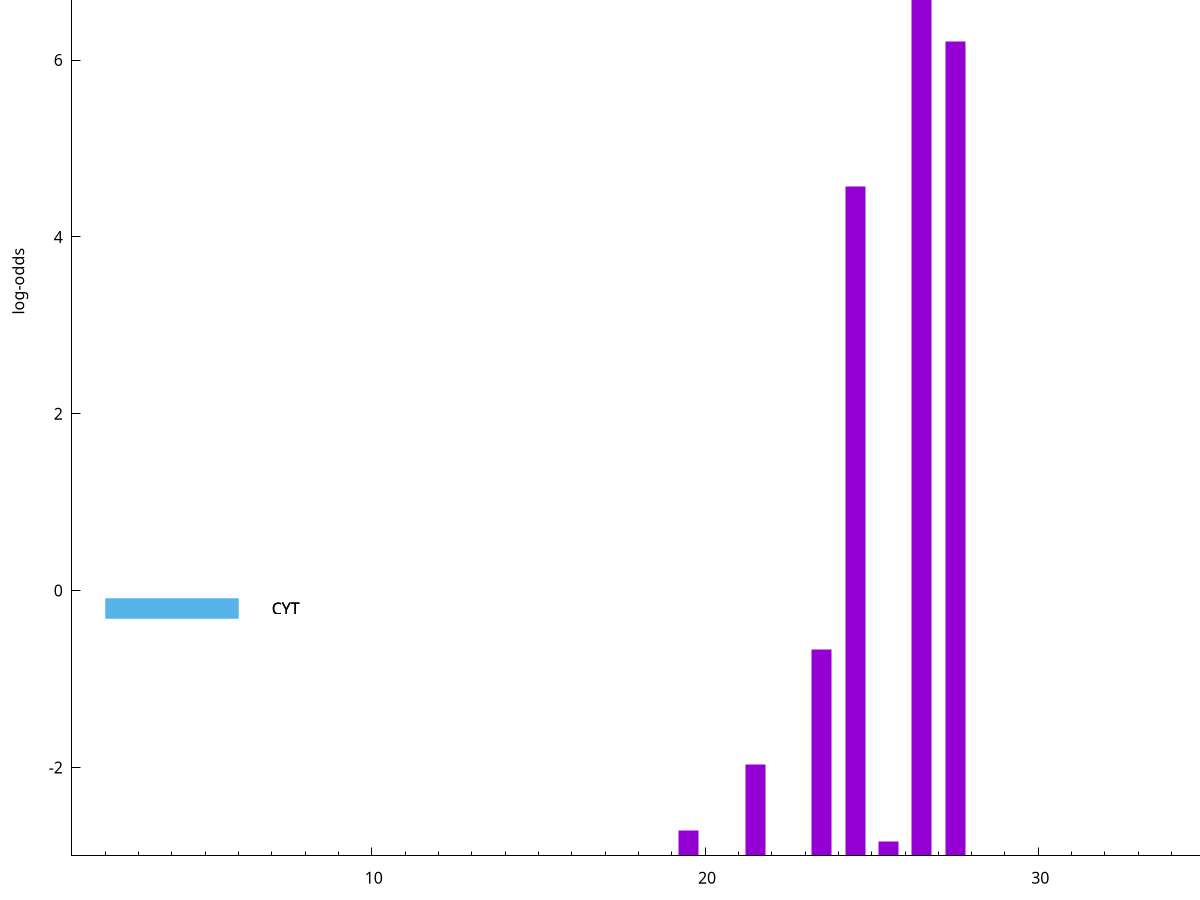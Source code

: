 set title "LipoP predictions for SRR5666568.gff"
set size 2., 1.4
set xrange [1:70] 
set mxtics 10
set yrange [-3:10]
set y2range [0:13]
set ylabel "log-odds"
set term postscript eps color solid "Helvetica" 30
set output "SRR5666568.gff422.eps"
set arrow from 2,9.03587 to 6,9.03587 nohead lt 4 lw 20
set label "TMH" at 7,9.03587
set arrow from 2,8.06528 to 6,8.06528 nohead lt 1 lw 20
set label "SpI" at 7,8.06528
set arrow from 2,-0.200913 to 6,-0.200913 nohead lt 3 lw 20
set label "CYT" at 7,-0.200913
set arrow from 2,-0.200913 to 6,-0.200913 nohead lt 3 lw 20
set label "CYT" at 7,-0.200913
set arrow from 2,9.03587 to 6,9.03587 nohead lt 4 lw 20
set label "TMH" at 7,9.03587
# NOTE: The scores below are the log-odds scores with the threshold
# NOTE: subtracted (a hack to make gnuplot make the histogram all
# NOTE: look nice).
plot "-" axes x1y2 title "" with impulses lt 1 lw 20
26.500000 10.398730
27.500000 9.207120
24.500000 7.568450
23.500000 2.328853
21.500000 1.031020
19.500000 0.284890
25.500000 0.157550
e
exit

